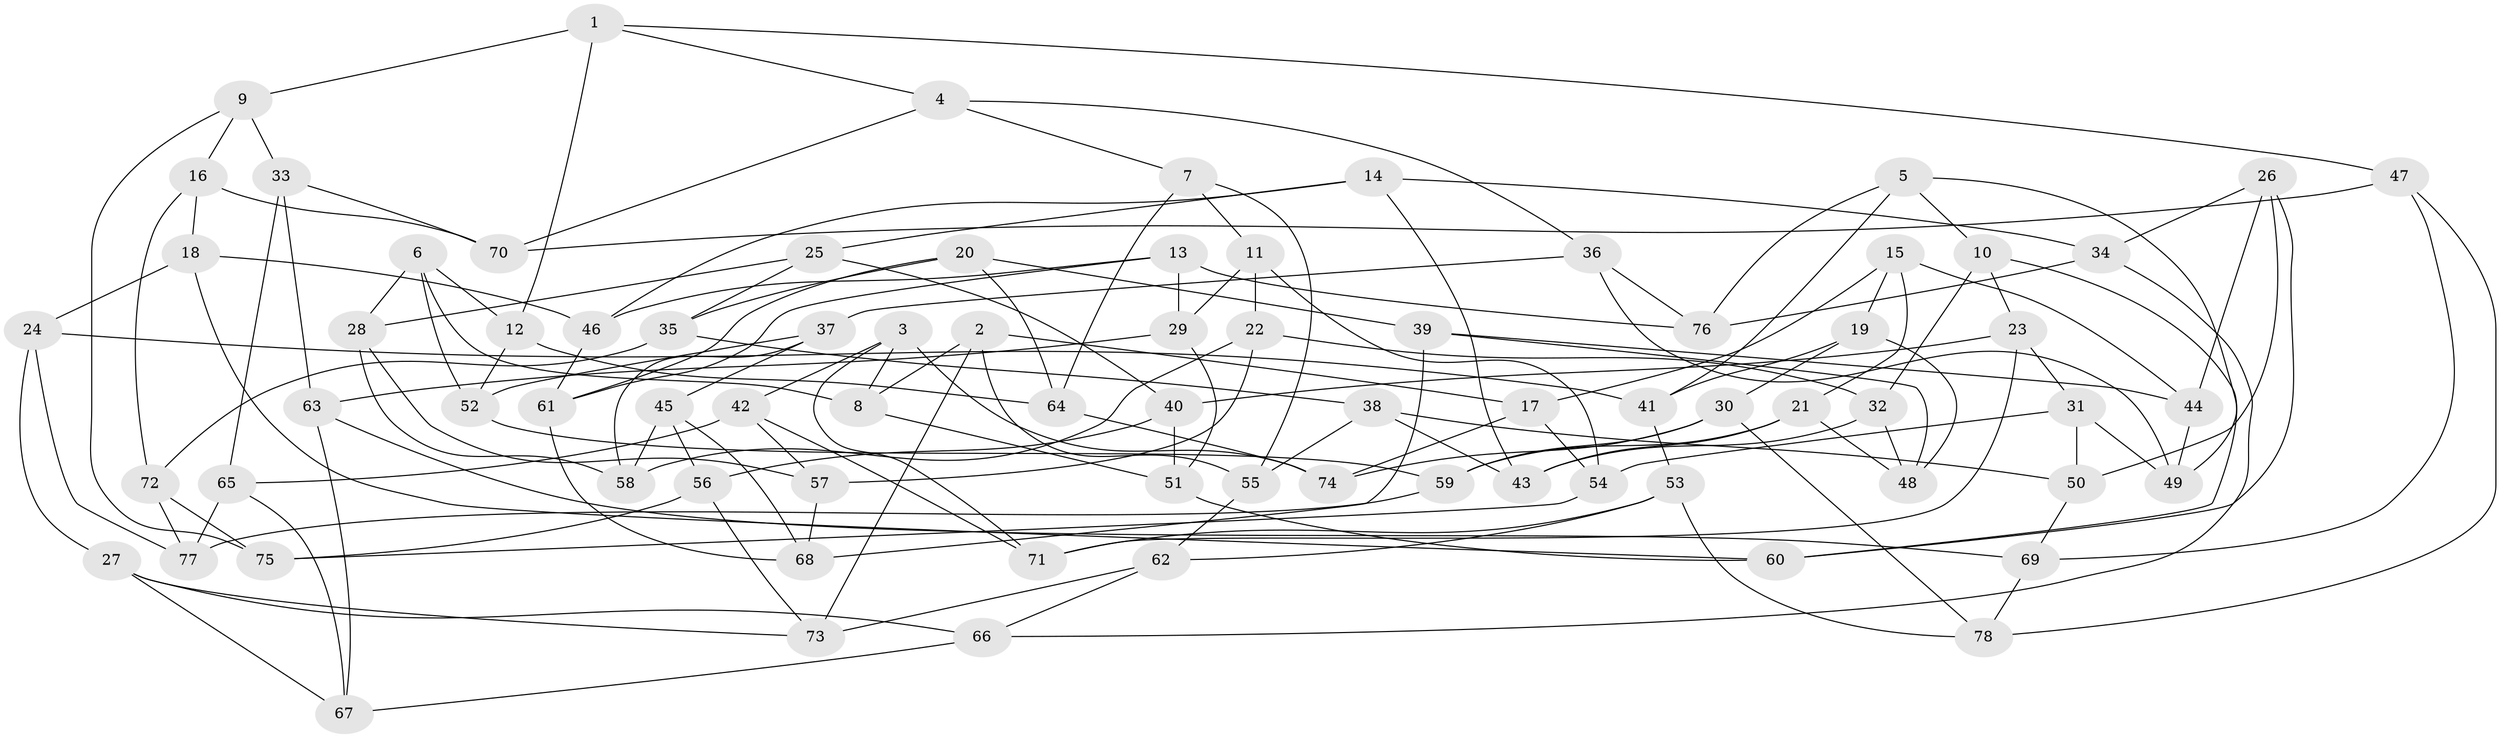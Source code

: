 // coarse degree distribution, {5: 0.14814814814814814, 6: 0.2962962962962963, 4: 0.48148148148148145, 3: 0.07407407407407407}
// Generated by graph-tools (version 1.1) at 2025/52/02/27/25 19:52:29]
// undirected, 78 vertices, 156 edges
graph export_dot {
graph [start="1"]
  node [color=gray90,style=filled];
  1;
  2;
  3;
  4;
  5;
  6;
  7;
  8;
  9;
  10;
  11;
  12;
  13;
  14;
  15;
  16;
  17;
  18;
  19;
  20;
  21;
  22;
  23;
  24;
  25;
  26;
  27;
  28;
  29;
  30;
  31;
  32;
  33;
  34;
  35;
  36;
  37;
  38;
  39;
  40;
  41;
  42;
  43;
  44;
  45;
  46;
  47;
  48;
  49;
  50;
  51;
  52;
  53;
  54;
  55;
  56;
  57;
  58;
  59;
  60;
  61;
  62;
  63;
  64;
  65;
  66;
  67;
  68;
  69;
  70;
  71;
  72;
  73;
  74;
  75;
  76;
  77;
  78;
  1 -- 9;
  1 -- 47;
  1 -- 4;
  1 -- 12;
  2 -- 8;
  2 -- 17;
  2 -- 55;
  2 -- 73;
  3 -- 71;
  3 -- 74;
  3 -- 42;
  3 -- 8;
  4 -- 70;
  4 -- 36;
  4 -- 7;
  5 -- 10;
  5 -- 49;
  5 -- 41;
  5 -- 76;
  6 -- 52;
  6 -- 8;
  6 -- 28;
  6 -- 12;
  7 -- 55;
  7 -- 64;
  7 -- 11;
  8 -- 51;
  9 -- 75;
  9 -- 33;
  9 -- 16;
  10 -- 23;
  10 -- 32;
  10 -- 60;
  11 -- 29;
  11 -- 22;
  11 -- 54;
  12 -- 52;
  12 -- 64;
  13 -- 76;
  13 -- 46;
  13 -- 61;
  13 -- 29;
  14 -- 34;
  14 -- 43;
  14 -- 25;
  14 -- 46;
  15 -- 17;
  15 -- 19;
  15 -- 21;
  15 -- 44;
  16 -- 70;
  16 -- 18;
  16 -- 72;
  17 -- 74;
  17 -- 54;
  18 -- 60;
  18 -- 24;
  18 -- 46;
  19 -- 30;
  19 -- 41;
  19 -- 48;
  20 -- 61;
  20 -- 64;
  20 -- 35;
  20 -- 39;
  21 -- 48;
  21 -- 43;
  21 -- 59;
  22 -- 58;
  22 -- 57;
  22 -- 32;
  23 -- 71;
  23 -- 31;
  23 -- 40;
  24 -- 77;
  24 -- 27;
  24 -- 41;
  25 -- 35;
  25 -- 40;
  25 -- 28;
  26 -- 60;
  26 -- 34;
  26 -- 50;
  26 -- 44;
  27 -- 66;
  27 -- 67;
  27 -- 73;
  28 -- 58;
  28 -- 57;
  29 -- 63;
  29 -- 51;
  30 -- 74;
  30 -- 59;
  30 -- 78;
  31 -- 50;
  31 -- 54;
  31 -- 49;
  32 -- 43;
  32 -- 48;
  33 -- 63;
  33 -- 70;
  33 -- 65;
  34 -- 76;
  34 -- 66;
  35 -- 38;
  35 -- 72;
  36 -- 76;
  36 -- 37;
  36 -- 49;
  37 -- 52;
  37 -- 45;
  37 -- 58;
  38 -- 43;
  38 -- 55;
  38 -- 50;
  39 -- 44;
  39 -- 48;
  39 -- 68;
  40 -- 56;
  40 -- 51;
  41 -- 53;
  42 -- 71;
  42 -- 65;
  42 -- 57;
  44 -- 49;
  45 -- 58;
  45 -- 68;
  45 -- 56;
  46 -- 61;
  47 -- 70;
  47 -- 69;
  47 -- 78;
  50 -- 69;
  51 -- 60;
  52 -- 59;
  53 -- 62;
  53 -- 78;
  53 -- 71;
  54 -- 75;
  55 -- 62;
  56 -- 73;
  56 -- 75;
  57 -- 68;
  59 -- 77;
  61 -- 68;
  62 -- 66;
  62 -- 73;
  63 -- 67;
  63 -- 69;
  64 -- 74;
  65 -- 77;
  65 -- 67;
  66 -- 67;
  69 -- 78;
  72 -- 75;
  72 -- 77;
}
